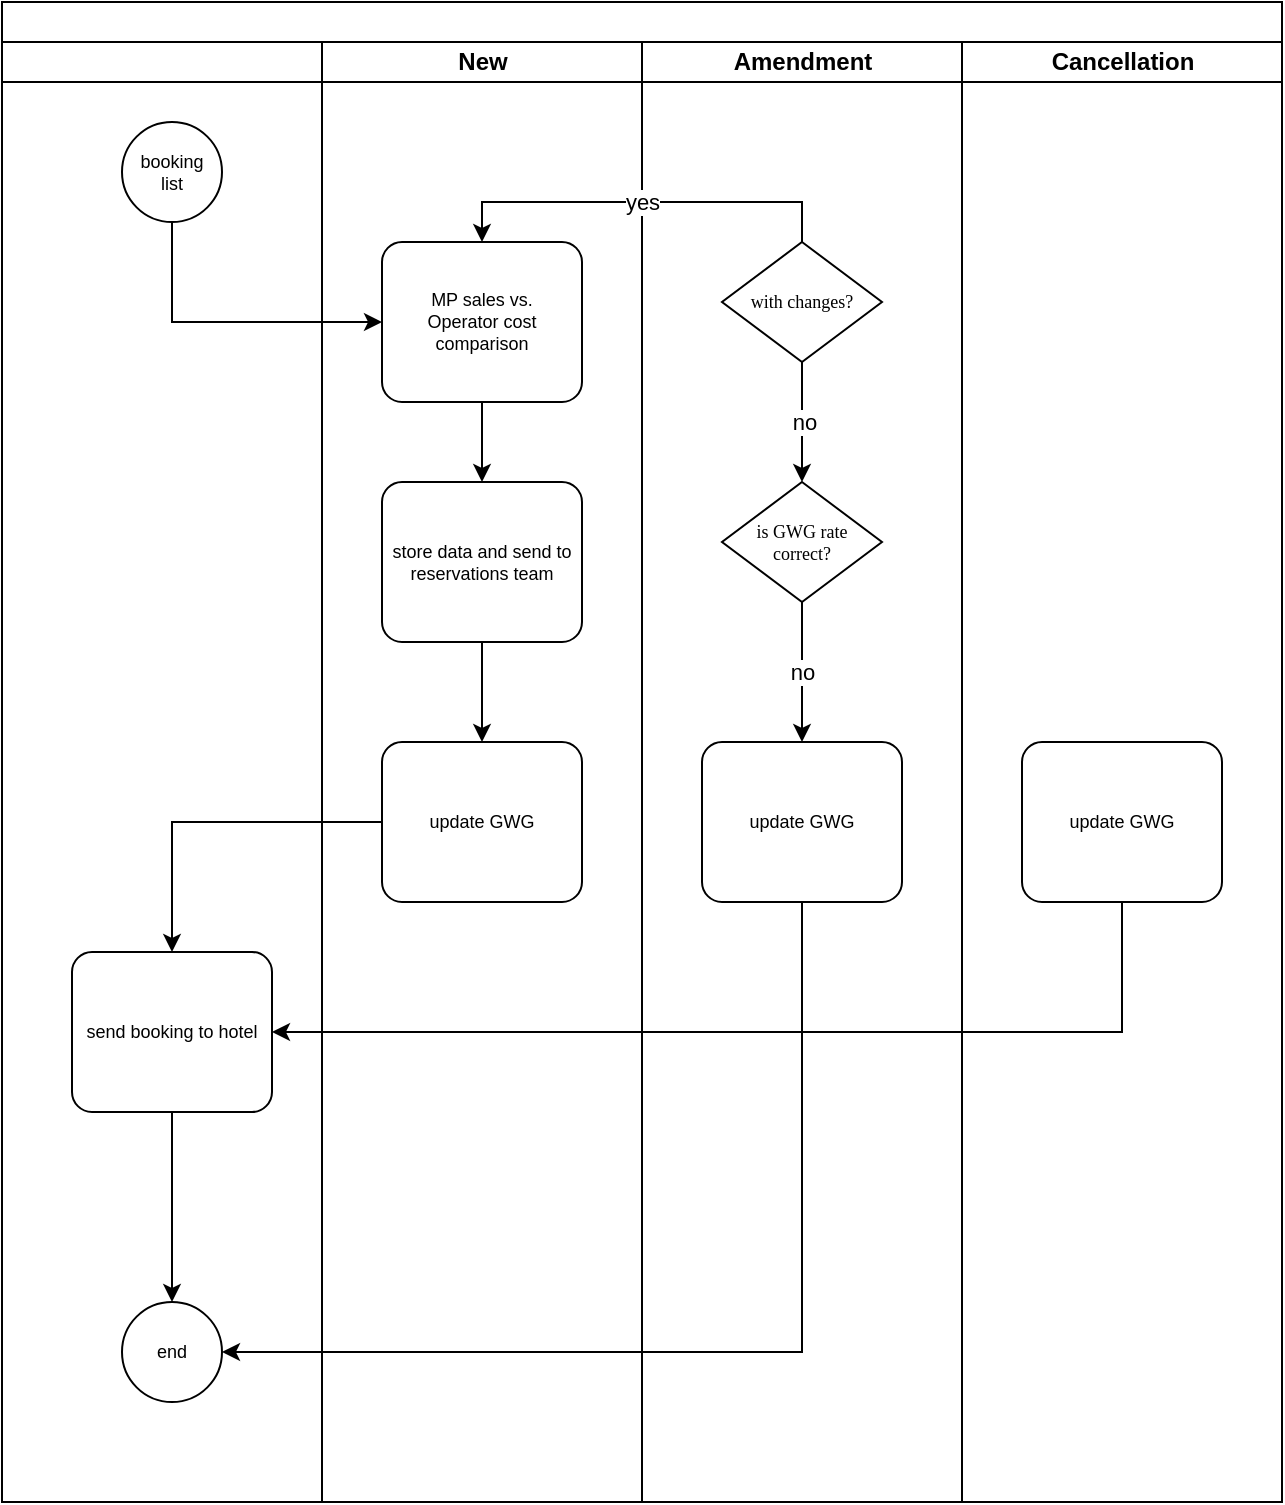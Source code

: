 <mxfile version="21.0.6" type="github">
  <diagram id="7jvsFd92QhRdRWFnuscK" name="Page-1">
    <mxGraphModel dx="2958" dy="774" grid="1" gridSize="10" guides="1" tooltips="1" connect="1" arrows="1" fold="1" page="1" pageScale="1" pageWidth="827" pageHeight="1169" math="0" shadow="0">
      <root>
        <mxCell id="0" />
        <mxCell id="1" parent="0" />
        <mxCell id="7wHExJTFQZmkzodD0naa-2" value="" style="swimlane;html=1;childLayout=stackLayout;startSize=20;rounded=0;shadow=0;labelBackgroundColor=none;strokeWidth=1;fontFamily=Verdana;fontSize=8;align=center;" vertex="1" parent="1">
          <mxGeometry x="-1570" y="110" width="640" height="750" as="geometry" />
        </mxCell>
        <mxCell id="7wHExJTFQZmkzodD0naa-4" value="" style="swimlane;html=1;startSize=20;" vertex="1" parent="7wHExJTFQZmkzodD0naa-2">
          <mxGeometry y="20" width="160" height="730" as="geometry" />
        </mxCell>
        <mxCell id="7wHExJTFQZmkzodD0naa-6" value="booking&lt;br&gt;list" style="ellipse;whiteSpace=wrap;html=1;aspect=fixed;labelBackgroundColor=none;fontSize=9;" vertex="1" parent="7wHExJTFQZmkzodD0naa-4">
          <mxGeometry x="60" y="40" width="50" height="50" as="geometry" />
        </mxCell>
        <mxCell id="7wHExJTFQZmkzodD0naa-70" value="end" style="ellipse;whiteSpace=wrap;html=1;aspect=fixed;labelBackgroundColor=none;fontSize=9;" vertex="1" parent="7wHExJTFQZmkzodD0naa-4">
          <mxGeometry x="60" y="630" width="50" height="50" as="geometry" />
        </mxCell>
        <mxCell id="7wHExJTFQZmkzodD0naa-79" value="send booking to hotel" style="points=[[0.25,0,0],[0.5,0,0],[0.75,0,0],[1,0.25,0],[1,0.5,0],[1,0.75,0],[0.75,1,0],[0.5,1,0],[0.25,1,0],[0,0.75,0],[0,0.5,0],[0,0.25,0]];shape=mxgraph.bpmn.task;whiteSpace=wrap;rectStyle=rounded;size=10;html=1;taskMarker=abstract;labelBackgroundColor=none;fontSize=9;" vertex="1" parent="7wHExJTFQZmkzodD0naa-4">
          <mxGeometry x="35" y="455" width="100" height="80" as="geometry" />
        </mxCell>
        <mxCell id="7wHExJTFQZmkzodD0naa-87" style="edgeStyle=orthogonalEdgeStyle;rounded=0;orthogonalLoop=1;jettySize=auto;html=1;" edge="1" parent="7wHExJTFQZmkzodD0naa-4" source="7wHExJTFQZmkzodD0naa-79" target="7wHExJTFQZmkzodD0naa-70">
          <mxGeometry relative="1" as="geometry" />
        </mxCell>
        <mxCell id="7wHExJTFQZmkzodD0naa-23" value="&lt;b&gt;New&lt;/b&gt;" style="swimlane;html=1;startSize=20;fontStyle=0" vertex="1" parent="7wHExJTFQZmkzodD0naa-2">
          <mxGeometry x="160" y="20" width="160" height="730" as="geometry" />
        </mxCell>
        <mxCell id="7wHExJTFQZmkzodD0naa-43" value="MP sales vs.&lt;br&gt;Operator cost&lt;br&gt;comparison" style="points=[[0.25,0,0],[0.5,0,0],[0.75,0,0],[1,0.25,0],[1,0.5,0],[1,0.75,0],[0.75,1,0],[0.5,1,0],[0.25,1,0],[0,0.75,0],[0,0.5,0],[0,0.25,0]];shape=mxgraph.bpmn.task;whiteSpace=wrap;rectStyle=rounded;size=10;html=1;taskMarker=abstract;labelBackgroundColor=none;fontSize=9;" vertex="1" parent="7wHExJTFQZmkzodD0naa-23">
          <mxGeometry x="30" y="100" width="100" height="80" as="geometry" />
        </mxCell>
        <mxCell id="7wHExJTFQZmkzodD0naa-69" value="" style="edgeStyle=orthogonalEdgeStyle;rounded=0;orthogonalLoop=1;jettySize=auto;html=1;endArrow=classic;endFill=1;" edge="1" parent="7wHExJTFQZmkzodD0naa-23" source="7wHExJTFQZmkzodD0naa-43" target="7wHExJTFQZmkzodD0naa-68">
          <mxGeometry relative="1" as="geometry">
            <mxPoint x="-1227" y="330" as="targetPoint" />
            <mxPoint x="-1227" y="250" as="sourcePoint" />
          </mxGeometry>
        </mxCell>
        <mxCell id="7wHExJTFQZmkzodD0naa-78" style="edgeStyle=orthogonalEdgeStyle;rounded=0;orthogonalLoop=1;jettySize=auto;html=1;entryX=0.5;entryY=0;entryDx=0;entryDy=0;entryPerimeter=0;" edge="1" parent="7wHExJTFQZmkzodD0naa-23" source="7wHExJTFQZmkzodD0naa-68" target="7wHExJTFQZmkzodD0naa-75">
          <mxGeometry relative="1" as="geometry" />
        </mxCell>
        <mxCell id="7wHExJTFQZmkzodD0naa-68" value="store data and send to reservations team" style="points=[[0.25,0,0],[0.5,0,0],[0.75,0,0],[1,0.25,0],[1,0.5,0],[1,0.75,0],[0.75,1,0],[0.5,1,0],[0.25,1,0],[0,0.75,0],[0,0.5,0],[0,0.25,0]];shape=mxgraph.bpmn.task;whiteSpace=wrap;rectStyle=rounded;size=10;html=1;taskMarker=abstract;labelBackgroundColor=none;fontSize=9;" vertex="1" parent="7wHExJTFQZmkzodD0naa-23">
          <mxGeometry x="30" y="220" width="100" height="80" as="geometry" />
        </mxCell>
        <mxCell id="7wHExJTFQZmkzodD0naa-75" value="update GWG" style="points=[[0.25,0,0],[0.5,0,0],[0.75,0,0],[1,0.25,0],[1,0.5,0],[1,0.75,0],[0.75,1,0],[0.5,1,0],[0.25,1,0],[0,0.75,0],[0,0.5,0],[0,0.25,0]];shape=mxgraph.bpmn.task;whiteSpace=wrap;rectStyle=rounded;size=10;html=1;taskMarker=abstract;labelBackgroundColor=none;fontSize=9;" vertex="1" parent="7wHExJTFQZmkzodD0naa-23">
          <mxGeometry x="30" y="350" width="100" height="80" as="geometry" />
        </mxCell>
        <mxCell id="7wHExJTFQZmkzodD0naa-32" value="Amendment" style="swimlane;html=1;startSize=20;" vertex="1" parent="7wHExJTFQZmkzodD0naa-2">
          <mxGeometry x="320" y="20" width="160" height="730" as="geometry" />
        </mxCell>
        <mxCell id="7wHExJTFQZmkzodD0naa-53" style="edgeStyle=orthogonalEdgeStyle;rounded=0;orthogonalLoop=1;jettySize=auto;html=1;" edge="1" parent="7wHExJTFQZmkzodD0naa-32" source="7wHExJTFQZmkzodD0naa-49">
          <mxGeometry relative="1" as="geometry">
            <mxPoint x="80" y="220" as="targetPoint" />
          </mxGeometry>
        </mxCell>
        <mxCell id="7wHExJTFQZmkzodD0naa-56" value="no" style="edgeLabel;html=1;align=center;verticalAlign=middle;resizable=0;points=[];" vertex="1" connectable="0" parent="7wHExJTFQZmkzodD0naa-53">
          <mxGeometry relative="1" as="geometry">
            <mxPoint as="offset" />
          </mxGeometry>
        </mxCell>
        <mxCell id="7wHExJTFQZmkzodD0naa-49" value="with changes?" style="rhombus;whiteSpace=wrap;html=1;rounded=0;shadow=0;labelBackgroundColor=none;strokeWidth=1;fontFamily=Verdana;fontSize=9;align=center;" vertex="1" parent="7wHExJTFQZmkzodD0naa-32">
          <mxGeometry x="40" y="100" width="80" height="60" as="geometry" />
        </mxCell>
        <mxCell id="7wHExJTFQZmkzodD0naa-59" value="no" style="edgeStyle=orthogonalEdgeStyle;rounded=0;orthogonalLoop=1;jettySize=auto;html=1;entryX=0.5;entryY=0;entryDx=0;entryDy=0;entryPerimeter=0;" edge="1" parent="7wHExJTFQZmkzodD0naa-32" source="7wHExJTFQZmkzodD0naa-57" target="7wHExJTFQZmkzodD0naa-58">
          <mxGeometry relative="1" as="geometry" />
        </mxCell>
        <mxCell id="7wHExJTFQZmkzodD0naa-57" value="is GWG rate&lt;br&gt;correct?" style="rhombus;whiteSpace=wrap;html=1;rounded=0;shadow=0;labelBackgroundColor=none;strokeWidth=1;fontFamily=Verdana;fontSize=9;align=center;" vertex="1" parent="7wHExJTFQZmkzodD0naa-32">
          <mxGeometry x="40" y="220" width="80" height="60" as="geometry" />
        </mxCell>
        <mxCell id="7wHExJTFQZmkzodD0naa-58" value="update GWG" style="points=[[0.25,0,0],[0.5,0,0],[0.75,0,0],[1,0.25,0],[1,0.5,0],[1,0.75,0],[0.75,1,0],[0.5,1,0],[0.25,1,0],[0,0.75,0],[0,0.5,0],[0,0.25,0]];shape=mxgraph.bpmn.task;whiteSpace=wrap;rectStyle=rounded;size=10;html=1;taskMarker=abstract;labelBackgroundColor=none;fontSize=9;" vertex="1" parent="7wHExJTFQZmkzodD0naa-32">
          <mxGeometry x="30" y="350" width="100" height="80" as="geometry" />
        </mxCell>
        <mxCell id="7wHExJTFQZmkzodD0naa-38" value="Cancellation" style="swimlane;html=1;startSize=20;" vertex="1" parent="7wHExJTFQZmkzodD0naa-2">
          <mxGeometry x="480" y="20" width="160" height="730" as="geometry" />
        </mxCell>
        <mxCell id="7wHExJTFQZmkzodD0naa-76" value="update GWG" style="points=[[0.25,0,0],[0.5,0,0],[0.75,0,0],[1,0.25,0],[1,0.5,0],[1,0.75,0],[0.75,1,0],[0.5,1,0],[0.25,1,0],[0,0.75,0],[0,0.5,0],[0,0.25,0]];shape=mxgraph.bpmn.task;whiteSpace=wrap;rectStyle=rounded;size=10;html=1;taskMarker=abstract;labelBackgroundColor=none;fontSize=9;" vertex="1" parent="7wHExJTFQZmkzodD0naa-38">
          <mxGeometry x="30" y="350" width="100" height="80" as="geometry" />
        </mxCell>
        <mxCell id="7wHExJTFQZmkzodD0naa-48" style="edgeStyle=orthogonalEdgeStyle;rounded=0;orthogonalLoop=1;jettySize=auto;html=1;entryX=0;entryY=0.5;entryDx=0;entryDy=0;entryPerimeter=0;exitX=0.5;exitY=1;exitDx=0;exitDy=0;" edge="1" parent="7wHExJTFQZmkzodD0naa-2" source="7wHExJTFQZmkzodD0naa-6" target="7wHExJTFQZmkzodD0naa-43">
          <mxGeometry relative="1" as="geometry" />
        </mxCell>
        <mxCell id="7wHExJTFQZmkzodD0naa-51" style="edgeStyle=orthogonalEdgeStyle;rounded=0;orthogonalLoop=1;jettySize=auto;html=1;entryX=0.5;entryY=0;entryDx=0;entryDy=0;entryPerimeter=0;exitX=0.5;exitY=0;exitDx=0;exitDy=0;" edge="1" parent="7wHExJTFQZmkzodD0naa-2" source="7wHExJTFQZmkzodD0naa-49" target="7wHExJTFQZmkzodD0naa-43">
          <mxGeometry relative="1" as="geometry" />
        </mxCell>
        <mxCell id="7wHExJTFQZmkzodD0naa-52" value="yes" style="edgeLabel;html=1;align=center;verticalAlign=middle;resizable=0;points=[];" vertex="1" connectable="0" parent="7wHExJTFQZmkzodD0naa-51">
          <mxGeometry relative="1" as="geometry">
            <mxPoint as="offset" />
          </mxGeometry>
        </mxCell>
        <mxCell id="7wHExJTFQZmkzodD0naa-86" style="edgeStyle=orthogonalEdgeStyle;rounded=0;orthogonalLoop=1;jettySize=auto;html=1;entryX=1;entryY=0.5;entryDx=0;entryDy=0;entryPerimeter=0;exitX=0.5;exitY=1;exitDx=0;exitDy=0;exitPerimeter=0;" edge="1" parent="7wHExJTFQZmkzodD0naa-2" source="7wHExJTFQZmkzodD0naa-76" target="7wHExJTFQZmkzodD0naa-79">
          <mxGeometry relative="1" as="geometry">
            <mxPoint x="520" y="540" as="sourcePoint" />
          </mxGeometry>
        </mxCell>
        <mxCell id="7wHExJTFQZmkzodD0naa-80" style="edgeStyle=orthogonalEdgeStyle;rounded=0;orthogonalLoop=1;jettySize=auto;html=1;entryX=0.5;entryY=0;entryDx=0;entryDy=0;entryPerimeter=0;" edge="1" parent="7wHExJTFQZmkzodD0naa-2" source="7wHExJTFQZmkzodD0naa-75" target="7wHExJTFQZmkzodD0naa-79">
          <mxGeometry relative="1" as="geometry" />
        </mxCell>
        <mxCell id="7wHExJTFQZmkzodD0naa-88" style="edgeStyle=orthogonalEdgeStyle;rounded=0;orthogonalLoop=1;jettySize=auto;html=1;entryX=1;entryY=0.5;entryDx=0;entryDy=0;exitX=0.5;exitY=1;exitDx=0;exitDy=0;exitPerimeter=0;" edge="1" parent="7wHExJTFQZmkzodD0naa-2" source="7wHExJTFQZmkzodD0naa-58" target="7wHExJTFQZmkzodD0naa-70">
          <mxGeometry relative="1" as="geometry" />
        </mxCell>
      </root>
    </mxGraphModel>
  </diagram>
</mxfile>
